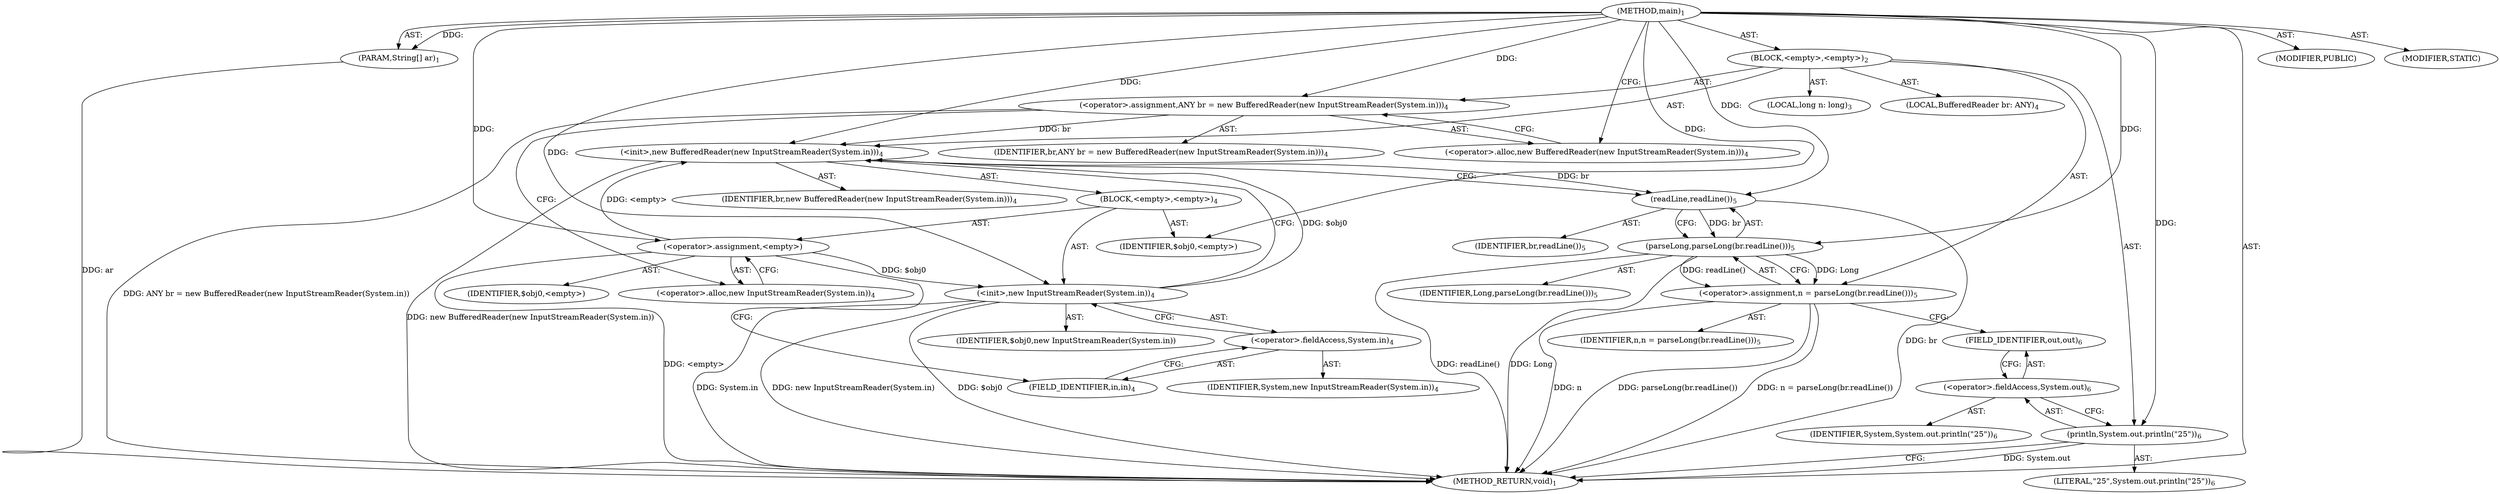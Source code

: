 digraph "main" {  
"19" [label = <(METHOD,main)<SUB>1</SUB>> ]
"20" [label = <(PARAM,String[] ar)<SUB>1</SUB>> ]
"21" [label = <(BLOCK,&lt;empty&gt;,&lt;empty&gt;)<SUB>2</SUB>> ]
"22" [label = <(LOCAL,long n: long)<SUB>3</SUB>> ]
"4" [label = <(LOCAL,BufferedReader br: ANY)<SUB>4</SUB>> ]
"23" [label = <(&lt;operator&gt;.assignment,ANY br = new BufferedReader(new InputStreamReader(System.in)))<SUB>4</SUB>> ]
"24" [label = <(IDENTIFIER,br,ANY br = new BufferedReader(new InputStreamReader(System.in)))<SUB>4</SUB>> ]
"25" [label = <(&lt;operator&gt;.alloc,new BufferedReader(new InputStreamReader(System.in)))<SUB>4</SUB>> ]
"26" [label = <(&lt;init&gt;,new BufferedReader(new InputStreamReader(System.in)))<SUB>4</SUB>> ]
"3" [label = <(IDENTIFIER,br,new BufferedReader(new InputStreamReader(System.in)))<SUB>4</SUB>> ]
"27" [label = <(BLOCK,&lt;empty&gt;,&lt;empty&gt;)<SUB>4</SUB>> ]
"28" [label = <(&lt;operator&gt;.assignment,&lt;empty&gt;)> ]
"29" [label = <(IDENTIFIER,$obj0,&lt;empty&gt;)> ]
"30" [label = <(&lt;operator&gt;.alloc,new InputStreamReader(System.in))<SUB>4</SUB>> ]
"31" [label = <(&lt;init&gt;,new InputStreamReader(System.in))<SUB>4</SUB>> ]
"32" [label = <(IDENTIFIER,$obj0,new InputStreamReader(System.in))> ]
"33" [label = <(&lt;operator&gt;.fieldAccess,System.in)<SUB>4</SUB>> ]
"34" [label = <(IDENTIFIER,System,new InputStreamReader(System.in))<SUB>4</SUB>> ]
"35" [label = <(FIELD_IDENTIFIER,in,in)<SUB>4</SUB>> ]
"36" [label = <(IDENTIFIER,$obj0,&lt;empty&gt;)> ]
"37" [label = <(&lt;operator&gt;.assignment,n = parseLong(br.readLine()))<SUB>5</SUB>> ]
"38" [label = <(IDENTIFIER,n,n = parseLong(br.readLine()))<SUB>5</SUB>> ]
"39" [label = <(parseLong,parseLong(br.readLine()))<SUB>5</SUB>> ]
"40" [label = <(IDENTIFIER,Long,parseLong(br.readLine()))<SUB>5</SUB>> ]
"41" [label = <(readLine,readLine())<SUB>5</SUB>> ]
"42" [label = <(IDENTIFIER,br,readLine())<SUB>5</SUB>> ]
"43" [label = <(println,System.out.println(&quot;25&quot;))<SUB>6</SUB>> ]
"44" [label = <(&lt;operator&gt;.fieldAccess,System.out)<SUB>6</SUB>> ]
"45" [label = <(IDENTIFIER,System,System.out.println(&quot;25&quot;))<SUB>6</SUB>> ]
"46" [label = <(FIELD_IDENTIFIER,out,out)<SUB>6</SUB>> ]
"47" [label = <(LITERAL,&quot;25&quot;,System.out.println(&quot;25&quot;))<SUB>6</SUB>> ]
"48" [label = <(MODIFIER,PUBLIC)> ]
"49" [label = <(MODIFIER,STATIC)> ]
"50" [label = <(METHOD_RETURN,void)<SUB>1</SUB>> ]
  "19" -> "20"  [ label = "AST: "] 
  "19" -> "21"  [ label = "AST: "] 
  "19" -> "48"  [ label = "AST: "] 
  "19" -> "49"  [ label = "AST: "] 
  "19" -> "50"  [ label = "AST: "] 
  "21" -> "22"  [ label = "AST: "] 
  "21" -> "4"  [ label = "AST: "] 
  "21" -> "23"  [ label = "AST: "] 
  "21" -> "26"  [ label = "AST: "] 
  "21" -> "37"  [ label = "AST: "] 
  "21" -> "43"  [ label = "AST: "] 
  "23" -> "24"  [ label = "AST: "] 
  "23" -> "25"  [ label = "AST: "] 
  "26" -> "3"  [ label = "AST: "] 
  "26" -> "27"  [ label = "AST: "] 
  "27" -> "28"  [ label = "AST: "] 
  "27" -> "31"  [ label = "AST: "] 
  "27" -> "36"  [ label = "AST: "] 
  "28" -> "29"  [ label = "AST: "] 
  "28" -> "30"  [ label = "AST: "] 
  "31" -> "32"  [ label = "AST: "] 
  "31" -> "33"  [ label = "AST: "] 
  "33" -> "34"  [ label = "AST: "] 
  "33" -> "35"  [ label = "AST: "] 
  "37" -> "38"  [ label = "AST: "] 
  "37" -> "39"  [ label = "AST: "] 
  "39" -> "40"  [ label = "AST: "] 
  "39" -> "41"  [ label = "AST: "] 
  "41" -> "42"  [ label = "AST: "] 
  "43" -> "44"  [ label = "AST: "] 
  "43" -> "47"  [ label = "AST: "] 
  "44" -> "45"  [ label = "AST: "] 
  "44" -> "46"  [ label = "AST: "] 
  "23" -> "30"  [ label = "CFG: "] 
  "26" -> "41"  [ label = "CFG: "] 
  "37" -> "46"  [ label = "CFG: "] 
  "43" -> "50"  [ label = "CFG: "] 
  "25" -> "23"  [ label = "CFG: "] 
  "39" -> "37"  [ label = "CFG: "] 
  "44" -> "43"  [ label = "CFG: "] 
  "28" -> "35"  [ label = "CFG: "] 
  "31" -> "26"  [ label = "CFG: "] 
  "41" -> "39"  [ label = "CFG: "] 
  "46" -> "44"  [ label = "CFG: "] 
  "30" -> "28"  [ label = "CFG: "] 
  "33" -> "31"  [ label = "CFG: "] 
  "35" -> "33"  [ label = "CFG: "] 
  "19" -> "25"  [ label = "CFG: "] 
  "20" -> "50"  [ label = "DDG: ar"] 
  "23" -> "50"  [ label = "DDG: ANY br = new BufferedReader(new InputStreamReader(System.in))"] 
  "28" -> "50"  [ label = "DDG: &lt;empty&gt;"] 
  "31" -> "50"  [ label = "DDG: $obj0"] 
  "31" -> "50"  [ label = "DDG: System.in"] 
  "31" -> "50"  [ label = "DDG: new InputStreamReader(System.in)"] 
  "26" -> "50"  [ label = "DDG: new BufferedReader(new InputStreamReader(System.in))"] 
  "37" -> "50"  [ label = "DDG: n"] 
  "41" -> "50"  [ label = "DDG: br"] 
  "39" -> "50"  [ label = "DDG: readLine()"] 
  "37" -> "50"  [ label = "DDG: parseLong(br.readLine())"] 
  "37" -> "50"  [ label = "DDG: n = parseLong(br.readLine())"] 
  "43" -> "50"  [ label = "DDG: System.out"] 
  "39" -> "50"  [ label = "DDG: Long"] 
  "19" -> "20"  [ label = "DDG: "] 
  "19" -> "23"  [ label = "DDG: "] 
  "39" -> "37"  [ label = "DDG: Long"] 
  "39" -> "37"  [ label = "DDG: readLine()"] 
  "23" -> "26"  [ label = "DDG: br"] 
  "19" -> "26"  [ label = "DDG: "] 
  "28" -> "26"  [ label = "DDG: &lt;empty&gt;"] 
  "31" -> "26"  [ label = "DDG: $obj0"] 
  "19" -> "43"  [ label = "DDG: "] 
  "19" -> "28"  [ label = "DDG: "] 
  "19" -> "36"  [ label = "DDG: "] 
  "19" -> "39"  [ label = "DDG: "] 
  "41" -> "39"  [ label = "DDG: br"] 
  "28" -> "31"  [ label = "DDG: $obj0"] 
  "19" -> "31"  [ label = "DDG: "] 
  "26" -> "41"  [ label = "DDG: br"] 
  "19" -> "41"  [ label = "DDG: "] 
}

